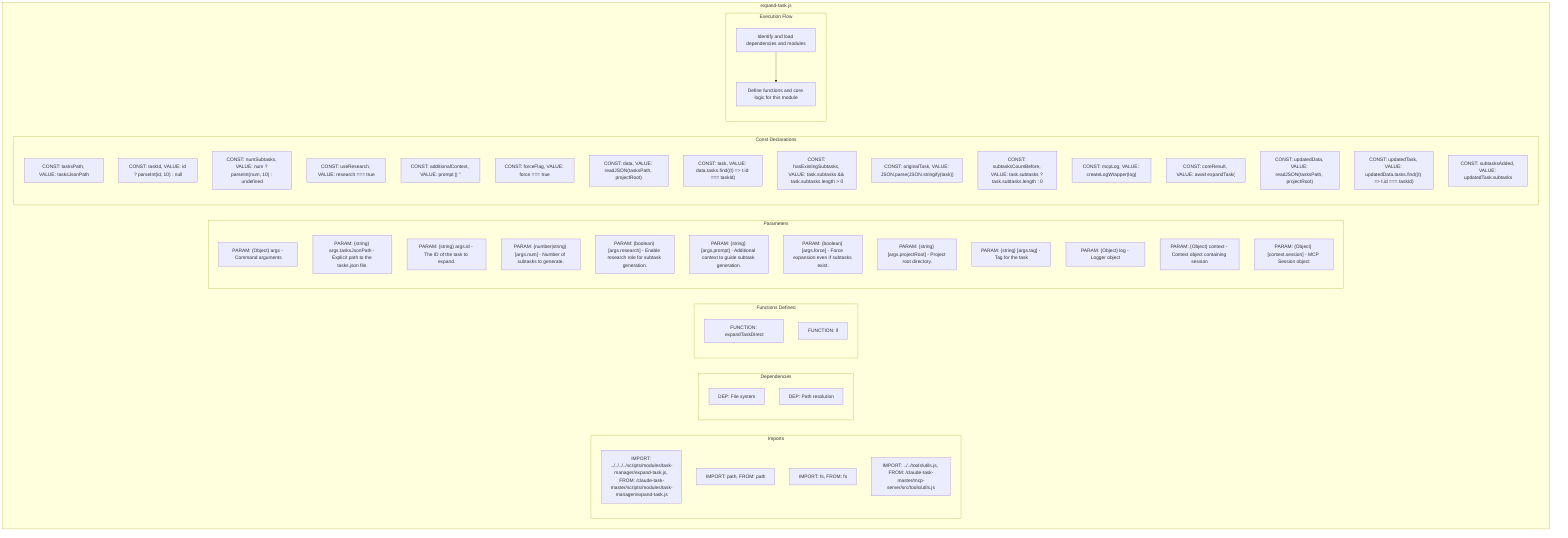 flowchart TB
    subgraph Imports["Imports"]
        I1["IMPORT: ../../../../scripts/modules/task-manager/expand-task.js, FROM: /claude-task-master/scripts/modules/task-manager/expand-task.js"]
        I2["IMPORT: path, FROM: path"]
        I3["IMPORT: fs, FROM: fs"]
        I4["IMPORT: ../../tools/utils.js, FROM: /claude-task-master/mcp-server/src/tools/utils.js"]
    end
    subgraph Dependencies["Dependencies"]
        D1["DEP: File system"]
        D2["DEP: Path resolution"]
    end
    subgraph FunctionsDefined["Functions Defined"]
        FU1["FUNCTION: expandTaskDirect"]
        FU2["FUNCTION: if"]
    end
    subgraph Parameters["Parameters"]
        P1["PARAM: {Object} args - Command arguments"]
        P2["PARAM: {string} args.tasksJsonPath - Explicit path to the tasks.json file."]
        P3["PARAM: {string} args.id - The ID of the task to expand."]
        P4["PARAM: {number|string} [args.num] - Number of subtasks to generate."]
        P5["PARAM: {boolean} [args.research] - Enable research role for subtask generation."]
        P6["PARAM: {string} [args.prompt] - Additional context to guide subtask generation."]
        P7["PARAM: {boolean} [args.force] - Force expansion even if subtasks exist."]
        P8["PARAM: {string} [args.projectRoot] - Project root directory."]
        P9["PARAM: {string} [args.tag] - Tag for the task"]
        P10["PARAM: {Object} log - Logger object"]
        P11["PARAM: {Object} context - Context object containing session"]
        P12["PARAM: {Object} [context.session] - MCP Session object"]
    end
    subgraph Constants["Const Declarations"]
        C1["CONST: tasksPath, VALUE: tasksJsonPath"]
        C2["CONST: taskId, VALUE: id ? parseInt(id, 10) : null"]
        C3["CONST: numSubtasks, VALUE: num ? parseInt(num, 10) : undefined"]
        C4["CONST: useResearch, VALUE: research === true"]
        C5["CONST: additionalContext, VALUE: prompt || ''"]
        C6["CONST: forceFlag, VALUE: force === true"]
        C7["CONST: data, VALUE: readJSON(tasksPath, projectRoot)"]
        C8["CONST: task, VALUE: data.tasks.find((t) => t.id === taskId)"]
        C9["CONST: hasExistingSubtasks, VALUE: task.subtasks && task.subtasks.length > 0"]
        C10["CONST: originalTask, VALUE: JSON.parse(JSON.stringify(task))"]
        C11["CONST: subtasksCountBefore, VALUE: task.subtasks ? task.subtasks.length : 0"]
        C12["CONST: mcpLog, VALUE: createLogWrapper(log)"]
        C13["CONST: coreResult, VALUE: await expandTask("]
        C14["CONST: updatedData, VALUE: readJSON(tasksPath, projectRoot)"]
        C15["CONST: updatedTask, VALUE: updatedData.tasks.find((t) => t.id === taskId)"]
        C16["CONST: subtasksAdded, VALUE: updatedTask.subtasks"]
    end
    subgraph ExecutionFlow["Execution Flow"]
        FL1["Identify and load dependencies and modules"]
        FL2["Define functions and core logic for this module"]
    end
    subgraph FileName["expand-task.js"]
        Imports
        Dependencies
        FunctionsDefined
        Parameters
        Constants
        ExecutionFlow
    end
    FL1 --> FL2